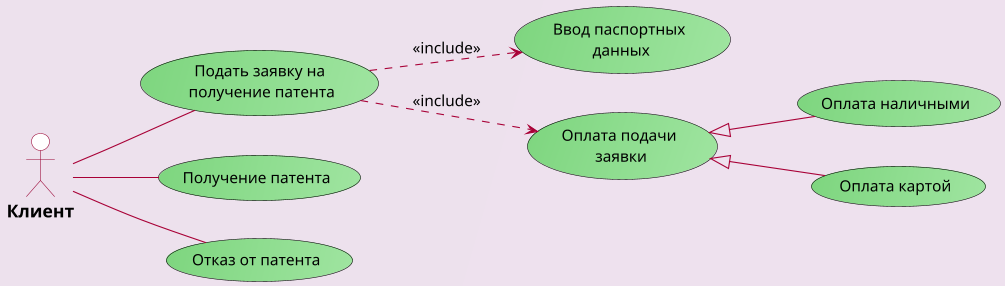 @startuml
scale 1.1
left to right direction

skinparam {
backgroundColor #ede1ed/#efe1ef

usecaseBackgroundColor #7ed67f/#a0e5a1
usecasebordercolor black
usecaseFontName calibri
usecaseFontSize 14

ActorBackgroundColor white
ActorBordercolor #990434
actorFontSize 16
actorFontStyle bold

arrowColor #A80036
arrowFontSize 14
}


actor Клиент as client

usecase "Подать заявку на\n получение патента" as apply
usecase "Ввод паспортных\n данных" as passport
usecase "Оплата подачи\n заявки" as payApply
usecase "Оплата наличными" as payCash
usecase "Оплата картой" as payCard
usecase "Получение патента" as getP
usecase "Отказ от патента" as endP

client -- apply
client -- getP
client -- endP

apply ..> passport : <<include>>
apply ..> payApply : <<include>>

payApply <|-- payCash
payApply <|-- payCard

@enduml